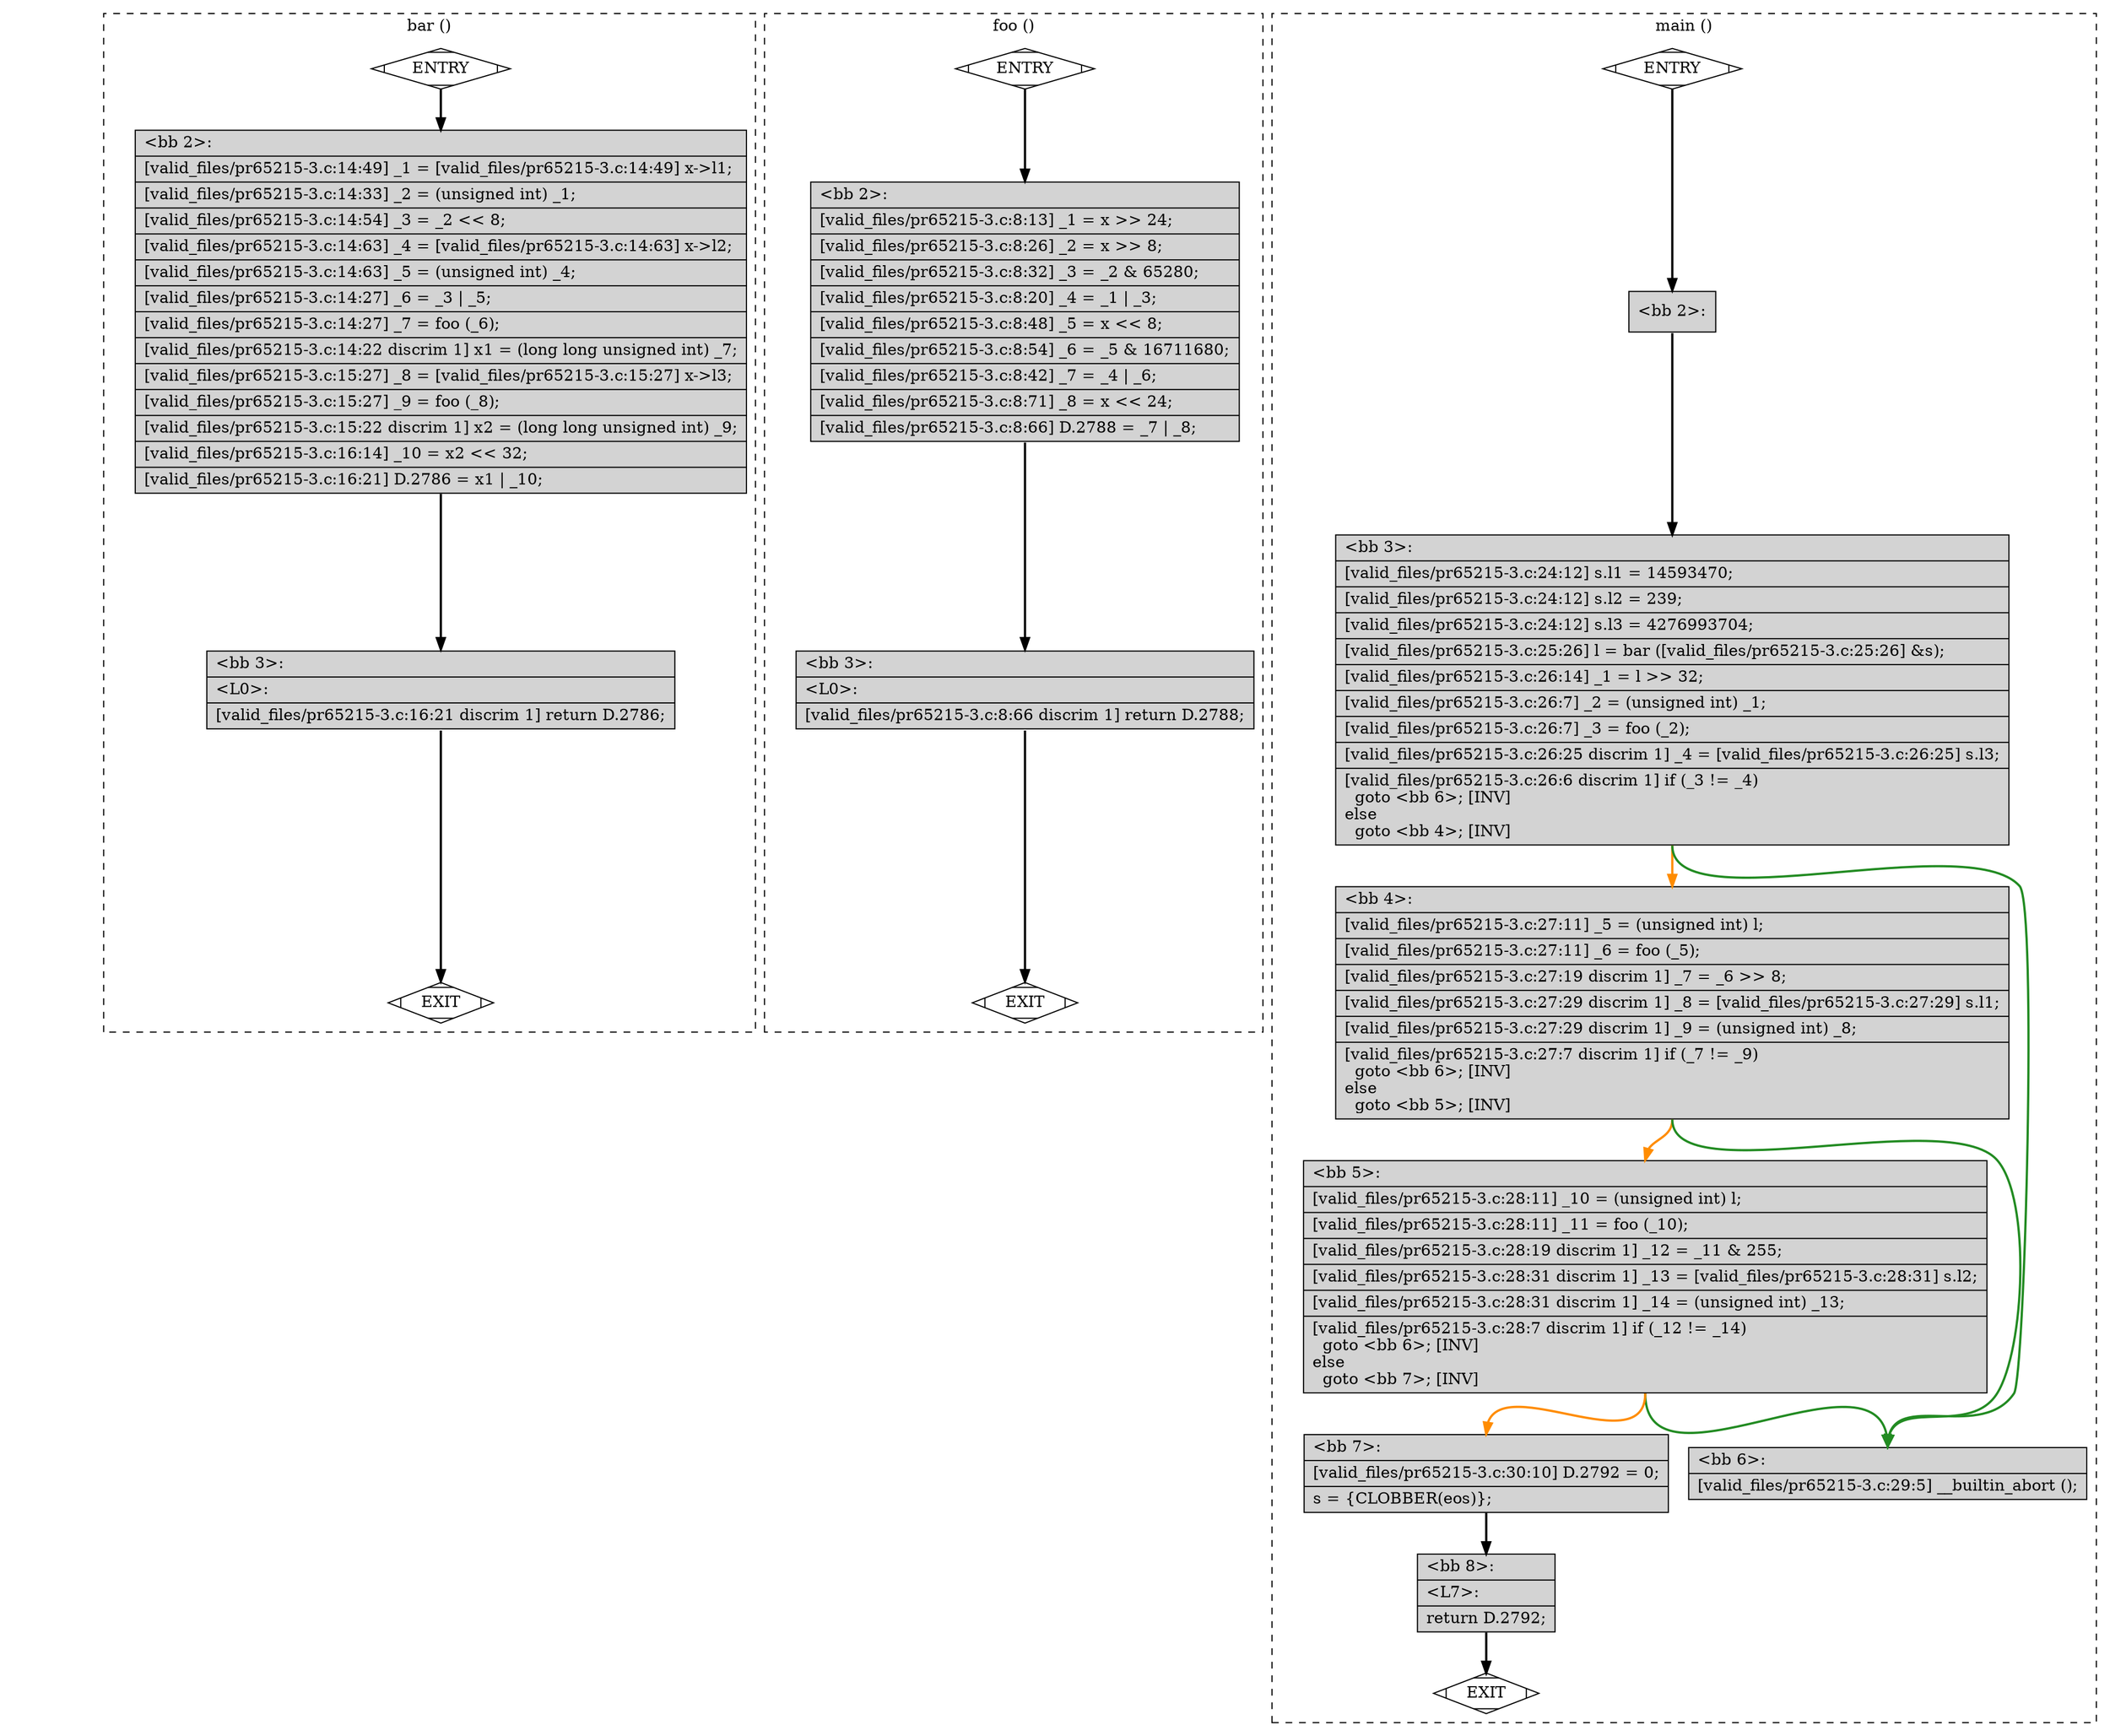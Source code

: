 digraph "a-pr65215-3.c.015t.cfg" {
overlap=false;
subgraph "cluster_bar" {
	style="dashed";
	color="black";
	label="bar ()";
	fn_1_basic_block_0 [shape=Mdiamond,style=filled,fillcolor=white,label="ENTRY"];

	fn_1_basic_block_1 [shape=Mdiamond,style=filled,fillcolor=white,label="EXIT"];

	fn_1_basic_block_2 [shape=record,style=filled,fillcolor=lightgrey,label="{\<bb\ 2\>:\l\
|[valid_files/pr65215-3.c:14:49]\ _1\ =\ [valid_files/pr65215-3.c:14:49]\ x-\>l1;\l\
|[valid_files/pr65215-3.c:14:33]\ _2\ =\ (unsigned\ int)\ _1;\l\
|[valid_files/pr65215-3.c:14:54]\ _3\ =\ _2\ \<\<\ 8;\l\
|[valid_files/pr65215-3.c:14:63]\ _4\ =\ [valid_files/pr65215-3.c:14:63]\ x-\>l2;\l\
|[valid_files/pr65215-3.c:14:63]\ _5\ =\ (unsigned\ int)\ _4;\l\
|[valid_files/pr65215-3.c:14:27]\ _6\ =\ _3\ \|\ _5;\l\
|[valid_files/pr65215-3.c:14:27]\ _7\ =\ foo\ (_6);\l\
|[valid_files/pr65215-3.c:14:22\ discrim\ 1]\ x1\ =\ (long\ long\ unsigned\ int)\ _7;\l\
|[valid_files/pr65215-3.c:15:27]\ _8\ =\ [valid_files/pr65215-3.c:15:27]\ x-\>l3;\l\
|[valid_files/pr65215-3.c:15:27]\ _9\ =\ foo\ (_8);\l\
|[valid_files/pr65215-3.c:15:22\ discrim\ 1]\ x2\ =\ (long\ long\ unsigned\ int)\ _9;\l\
|[valid_files/pr65215-3.c:16:14]\ _10\ =\ x2\ \<\<\ 32;\l\
|[valid_files/pr65215-3.c:16:21]\ D.2786\ =\ x1\ \|\ _10;\l\
}"];

	fn_1_basic_block_3 [shape=record,style=filled,fillcolor=lightgrey,label="{\<bb\ 3\>:\l\
|\<L0\>:\l\
|[valid_files/pr65215-3.c:16:21\ discrim\ 1]\ return\ D.2786;\l\
}"];

	fn_1_basic_block_0:s -> fn_1_basic_block_2:n [style="solid,bold",color=black,weight=100,constraint=true];
	fn_1_basic_block_2:s -> fn_1_basic_block_3:n [style="solid,bold",color=black,weight=100,constraint=true];
	fn_1_basic_block_3:s -> fn_1_basic_block_1:n [style="solid,bold",color=black,weight=10,constraint=true];
	fn_1_basic_block_0:s -> fn_1_basic_block_1:n [style="invis",constraint=true];
}
subgraph "cluster_foo" {
	style="dashed";
	color="black";
	label="foo ()";
	fn_0_basic_block_0 [shape=Mdiamond,style=filled,fillcolor=white,label="ENTRY"];

	fn_0_basic_block_1 [shape=Mdiamond,style=filled,fillcolor=white,label="EXIT"];

	fn_0_basic_block_2 [shape=record,style=filled,fillcolor=lightgrey,label="{\<bb\ 2\>:\l\
|[valid_files/pr65215-3.c:8:13]\ _1\ =\ x\ \>\>\ 24;\l\
|[valid_files/pr65215-3.c:8:26]\ _2\ =\ x\ \>\>\ 8;\l\
|[valid_files/pr65215-3.c:8:32]\ _3\ =\ _2\ &\ 65280;\l\
|[valid_files/pr65215-3.c:8:20]\ _4\ =\ _1\ \|\ _3;\l\
|[valid_files/pr65215-3.c:8:48]\ _5\ =\ x\ \<\<\ 8;\l\
|[valid_files/pr65215-3.c:8:54]\ _6\ =\ _5\ &\ 16711680;\l\
|[valid_files/pr65215-3.c:8:42]\ _7\ =\ _4\ \|\ _6;\l\
|[valid_files/pr65215-3.c:8:71]\ _8\ =\ x\ \<\<\ 24;\l\
|[valid_files/pr65215-3.c:8:66]\ D.2788\ =\ _7\ \|\ _8;\l\
}"];

	fn_0_basic_block_3 [shape=record,style=filled,fillcolor=lightgrey,label="{\<bb\ 3\>:\l\
|\<L0\>:\l\
|[valid_files/pr65215-3.c:8:66\ discrim\ 1]\ return\ D.2788;\l\
}"];

	fn_0_basic_block_0:s -> fn_0_basic_block_2:n [style="solid,bold",color=black,weight=100,constraint=true];
	fn_0_basic_block_2:s -> fn_0_basic_block_3:n [style="solid,bold",color=black,weight=100,constraint=true];
	fn_0_basic_block_3:s -> fn_0_basic_block_1:n [style="solid,bold",color=black,weight=10,constraint=true];
	fn_0_basic_block_0:s -> fn_0_basic_block_1:n [style="invis",constraint=true];
}
subgraph "cluster_main" {
	style="dashed";
	color="black";
	label="main ()";
	fn_2_basic_block_0 [shape=Mdiamond,style=filled,fillcolor=white,label="ENTRY"];

	fn_2_basic_block_1 [shape=Mdiamond,style=filled,fillcolor=white,label="EXIT"];

	fn_2_basic_block_2 [shape=record,style=filled,fillcolor=lightgrey,label="{\<bb\ 2\>:\l\
}"];

	fn_2_basic_block_3 [shape=record,style=filled,fillcolor=lightgrey,label="{\<bb\ 3\>:\l\
|[valid_files/pr65215-3.c:24:12]\ s.l1\ =\ 14593470;\l\
|[valid_files/pr65215-3.c:24:12]\ s.l2\ =\ 239;\l\
|[valid_files/pr65215-3.c:24:12]\ s.l3\ =\ 4276993704;\l\
|[valid_files/pr65215-3.c:25:26]\ l\ =\ bar\ ([valid_files/pr65215-3.c:25:26]\ &s);\l\
|[valid_files/pr65215-3.c:26:14]\ _1\ =\ l\ \>\>\ 32;\l\
|[valid_files/pr65215-3.c:26:7]\ _2\ =\ (unsigned\ int)\ _1;\l\
|[valid_files/pr65215-3.c:26:7]\ _3\ =\ foo\ (_2);\l\
|[valid_files/pr65215-3.c:26:25\ discrim\ 1]\ _4\ =\ [valid_files/pr65215-3.c:26:25]\ s.l3;\l\
|[valid_files/pr65215-3.c:26:6\ discrim\ 1]\ if\ (_3\ !=\ _4)\l\
\ \ goto\ \<bb\ 6\>;\ [INV]\l\
else\l\
\ \ goto\ \<bb\ 4\>;\ [INV]\l\
}"];

	fn_2_basic_block_4 [shape=record,style=filled,fillcolor=lightgrey,label="{\<bb\ 4\>:\l\
|[valid_files/pr65215-3.c:27:11]\ _5\ =\ (unsigned\ int)\ l;\l\
|[valid_files/pr65215-3.c:27:11]\ _6\ =\ foo\ (_5);\l\
|[valid_files/pr65215-3.c:27:19\ discrim\ 1]\ _7\ =\ _6\ \>\>\ 8;\l\
|[valid_files/pr65215-3.c:27:29\ discrim\ 1]\ _8\ =\ [valid_files/pr65215-3.c:27:29]\ s.l1;\l\
|[valid_files/pr65215-3.c:27:29\ discrim\ 1]\ _9\ =\ (unsigned\ int)\ _8;\l\
|[valid_files/pr65215-3.c:27:7\ discrim\ 1]\ if\ (_7\ !=\ _9)\l\
\ \ goto\ \<bb\ 6\>;\ [INV]\l\
else\l\
\ \ goto\ \<bb\ 5\>;\ [INV]\l\
}"];

	fn_2_basic_block_5 [shape=record,style=filled,fillcolor=lightgrey,label="{\<bb\ 5\>:\l\
|[valid_files/pr65215-3.c:28:11]\ _10\ =\ (unsigned\ int)\ l;\l\
|[valid_files/pr65215-3.c:28:11]\ _11\ =\ foo\ (_10);\l\
|[valid_files/pr65215-3.c:28:19\ discrim\ 1]\ _12\ =\ _11\ &\ 255;\l\
|[valid_files/pr65215-3.c:28:31\ discrim\ 1]\ _13\ =\ [valid_files/pr65215-3.c:28:31]\ s.l2;\l\
|[valid_files/pr65215-3.c:28:31\ discrim\ 1]\ _14\ =\ (unsigned\ int)\ _13;\l\
|[valid_files/pr65215-3.c:28:7\ discrim\ 1]\ if\ (_12\ !=\ _14)\l\
\ \ goto\ \<bb\ 6\>;\ [INV]\l\
else\l\
\ \ goto\ \<bb\ 7\>;\ [INV]\l\
}"];

	fn_2_basic_block_6 [shape=record,style=filled,fillcolor=lightgrey,label="{\<bb\ 6\>:\l\
|[valid_files/pr65215-3.c:29:5]\ __builtin_abort\ ();\l\
}"];

	fn_2_basic_block_7 [shape=record,style=filled,fillcolor=lightgrey,label="{\<bb\ 7\>:\l\
|[valid_files/pr65215-3.c:30:10]\ D.2792\ =\ 0;\l\
|s\ =\ \{CLOBBER(eos)\};\l\
}"];

	fn_2_basic_block_8 [shape=record,style=filled,fillcolor=lightgrey,label="{\<bb\ 8\>:\l\
|\<L7\>:\l\
|return\ D.2792;\l\
}"];

	fn_2_basic_block_0:s -> fn_2_basic_block_2:n [style="solid,bold",color=black,weight=100,constraint=true];
	fn_2_basic_block_2:s -> fn_2_basic_block_3:n [style="solid,bold",color=black,weight=100,constraint=true];
	fn_2_basic_block_3:s -> fn_2_basic_block_6:n [style="solid,bold",color=forestgreen,weight=10,constraint=true];
	fn_2_basic_block_3:s -> fn_2_basic_block_4:n [style="solid,bold",color=darkorange,weight=10,constraint=true];
	fn_2_basic_block_4:s -> fn_2_basic_block_6:n [style="solid,bold",color=forestgreen,weight=10,constraint=true];
	fn_2_basic_block_4:s -> fn_2_basic_block_5:n [style="solid,bold",color=darkorange,weight=10,constraint=true];
	fn_2_basic_block_5:s -> fn_2_basic_block_6:n [style="solid,bold",color=forestgreen,weight=10,constraint=true];
	fn_2_basic_block_5:s -> fn_2_basic_block_7:n [style="solid,bold",color=darkorange,weight=10,constraint=true];
	fn_2_basic_block_7:s -> fn_2_basic_block_8:n [style="solid,bold",color=black,weight=100,constraint=true];
	fn_2_basic_block_8:s -> fn_2_basic_block_1:n [style="solid,bold",color=black,weight=10,constraint=true];
	fn_2_basic_block_0:s -> fn_2_basic_block_1:n [style="invis",constraint=true];
}
}
